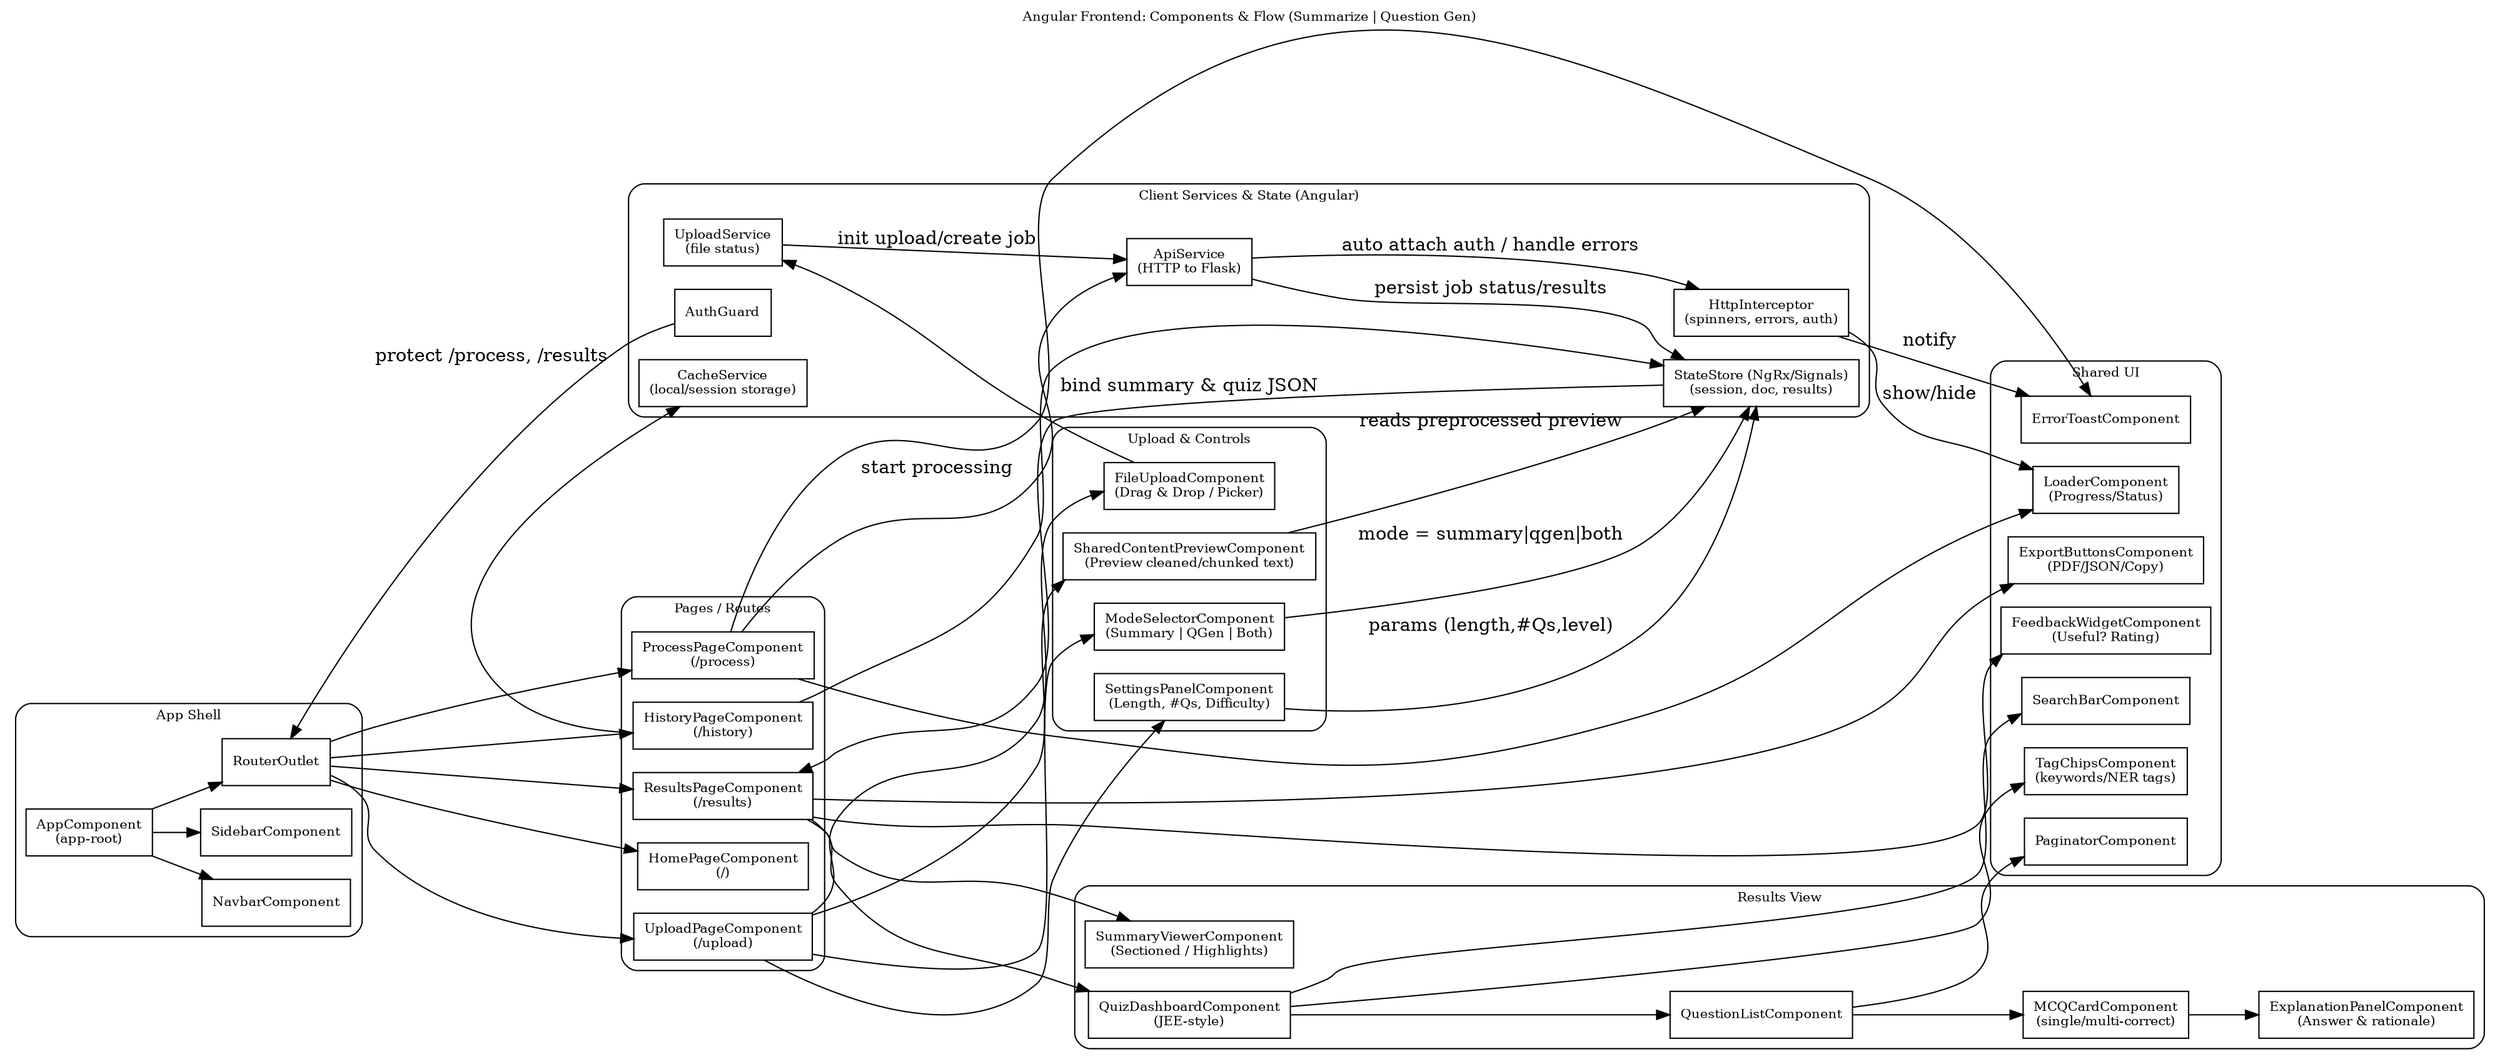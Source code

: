 // Angular Frontend Architecture
digraph {
	graph [fontsize=10 label="Angular Frontend: Components & Flow (Summarize | Question Gen)" labelloc=t rankdir=LR]
	node [fontsize=10 shape=box]
	subgraph cluster_app {
		label="App Shell" style=rounded
		AppComponent [label="AppComponent
(app-root)"]
		Navbar [label=NavbarComponent]
		Sidebar [label=SidebarComponent]
		RouterOutlet [label=RouterOutlet]
		AppComponent -> Navbar
		AppComponent -> Sidebar
		AppComponent -> RouterOutlet
	}
	subgraph cluster_pages {
		label="Pages / Routes" style=rounded
		HomePage [label="HomePageComponent
(/)"]
		UploadPage [label="UploadPageComponent
(/upload)"]
		ProcessPage [label="ProcessPageComponent
(/process)"]
		ResultsPage [label="ResultsPageComponent
(/results)"]
		HistoryPage [label="HistoryPageComponent
(/history)"]
	}
	subgraph cluster_upload {
		label="Upload & Controls" style=rounded
		FileUpload [label="FileUploadComponent
(Drag & Drop / Picker)"]
		ModeSelector [label="ModeSelectorComponent
(Summary | QGen | Both)"]
		SettingsPanel [label="SettingsPanelComponent
(Length, #Qs, Difficulty)"]
		ChunkPreview [label="SharedContentPreviewComponent
(Preview cleaned/chunked text)"]
	}
	subgraph cluster_results {
		label="Results View" style=rounded
		SummaryViewer [label="SummaryViewerComponent
(Sectioned / Highlights)"]
		QuizDashboard [label="QuizDashboardComponent
(JEE-style)"]
		QuestionList [label=QuestionListComponent]
		MCQCard [label="MCQCardComponent
(single/multi-correct)"]
		Explanation [label="ExplanationPanelComponent
(Answer & rationale)"]
	}
	subgraph cluster_ui {
		label="Shared UI" style=rounded
		Loader [label="LoaderComponent
(Progress/Status)"]
		ErrorToast [label=ErrorToastComponent]
		ExportButtons [label="ExportButtonsComponent
(PDF/JSON/Copy)"]
		FeedbackWidget [label="FeedbackWidgetComponent
(Useful? Rating)"]
		Paginator [label=PaginatorComponent]
		SearchBar [label=SearchBarComponent]
		TagChips [label="TagChipsComponent
(keywords/NER tags)"]
	}
	subgraph cluster_services {
		label="Client Services & State (Angular)" style=rounded
		ApiService [label="ApiService
(HTTP to Flask)"]
		UploadService [label="UploadService
(file status)"]
		StateStore [label="StateStore (NgRx/Signals)
(session, doc, results)"]
		CacheService [label="CacheService
(local/session storage)"]
		GuardAuth [label=AuthGuard]
		Interceptor [label="HttpInterceptor
(spinners, errors, auth)"]
	}
	RouterOutlet -> HomePage
	RouterOutlet -> UploadPage
	RouterOutlet -> ProcessPage
	RouterOutlet -> ResultsPage
	RouterOutlet -> HistoryPage
	UploadPage -> FileUpload
	UploadPage -> ModeSelector
	UploadPage -> SettingsPanel
	UploadPage -> ChunkPreview
	ProcessPage -> Loader
	ProcessPage -> ErrorToast
	ResultsPage -> SummaryViewer
	ResultsPage -> QuizDashboard
	ResultsPage -> ExportButtons
	ResultsPage -> FeedbackWidget
	QuizDashboard -> SearchBar
	QuizDashboard -> TagChips
	QuizDashboard -> QuestionList
	QuestionList -> MCQCard
	QuestionList -> Paginator
	MCQCard -> Explanation
	FileUpload -> UploadService
	UploadService -> ApiService [label="init upload/create job"]
	ModeSelector -> StateStore [label="mode = summary|qgen|both"]
	SettingsPanel -> StateStore [label="params (length,#Qs,level)"]
	ChunkPreview -> StateStore [label="reads preprocessed preview"]
	ProcessPage -> ApiService [label="start processing"]
	ApiService -> Interceptor [label="auto attach auth / handle errors"]
	ApiService -> StateStore [label="persist job status/results"]
	StateStore -> ResultsPage [label="bind summary & quiz JSON"]
	HistoryPage -> StateStore
	HistoryPage -> CacheService
	GuardAuth -> RouterOutlet [label="protect /process, /results"]
	Interceptor -> Loader [label="show/hide"]
	Interceptor -> ErrorToast [label=notify]
}
